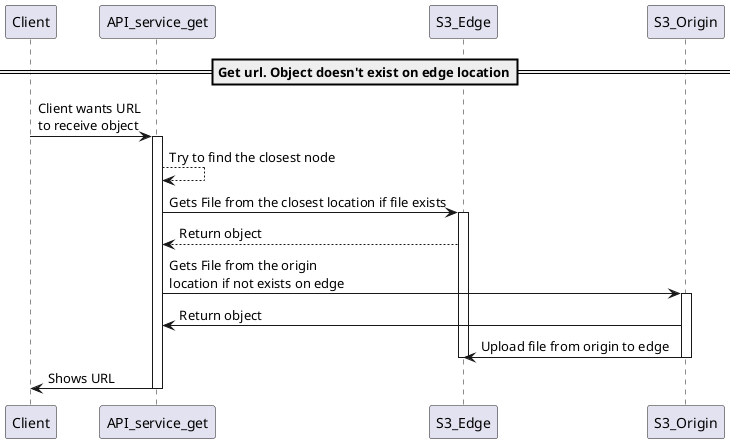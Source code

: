 @startuml

==Get url. Object doesn't exist on edge location==
Client -> API_service_get: Client wants URL\nto receive object
activate API_service_get
API_service_get --> API_service_get: Try to find the closest node
API_service_get -> S3_Edge: Gets File from the closest location if file exists
activate S3_Edge
S3_Edge --> API_service_get: Return object

API_service_get -> S3_Origin: Gets File from the origin\nlocation if not exists on edge
activate S3_Origin
S3_Origin -> API_service_get: Return object
S3_Origin -> S3_Edge: Upload file from origin to edge

deactivate S3_Edge
deactivate S3_Origin

API_service_get -> Client: Shows URL
deactivate API_service_get


@enduml